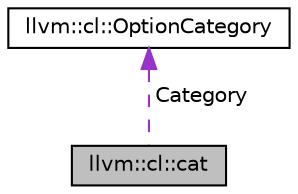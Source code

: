 digraph "llvm::cl::cat"
{
 // LATEX_PDF_SIZE
  bgcolor="transparent";
  edge [fontname="Helvetica",fontsize="10",labelfontname="Helvetica",labelfontsize="10"];
  node [fontname="Helvetica",fontsize="10",shape="box"];
  Node1 [label="llvm::cl::cat",height=0.2,width=0.4,color="black", fillcolor="grey75", style="filled", fontcolor="black",tooltip=" "];
  Node2 -> Node1 [dir="back",color="darkorchid3",fontsize="10",style="dashed",label=" Category" ,fontname="Helvetica"];
  Node2 [label="llvm::cl::OptionCategory",height=0.2,width=0.4,color="black",URL="$classllvm_1_1cl_1_1OptionCategory.html",tooltip=" "];
}
